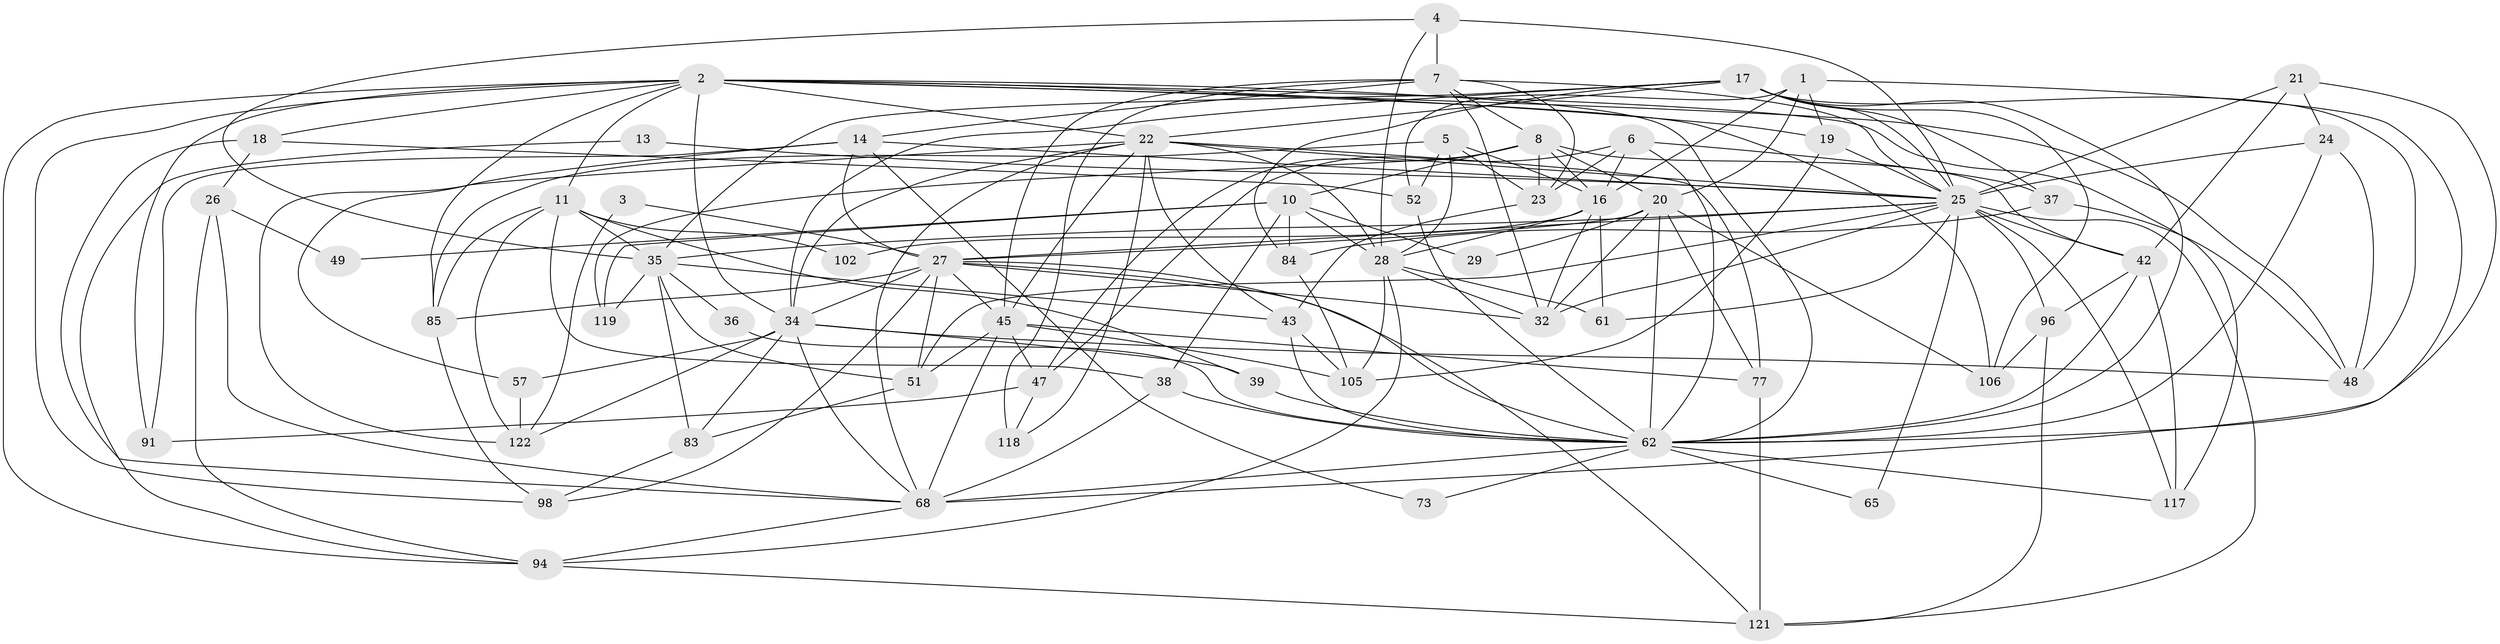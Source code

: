 // original degree distribution, {5: 0.19047619047619047, 3: 0.2698412698412698, 2: 0.1111111111111111, 8: 0.015873015873015872, 4: 0.3253968253968254, 6: 0.047619047619047616, 7: 0.031746031746031744, 10: 0.007936507936507936}
// Generated by graph-tools (version 1.1) at 2025/15/03/09/25 04:15:07]
// undirected, 63 vertices, 177 edges
graph export_dot {
graph [start="1"]
  node [color=gray90,style=filled];
  1 [super="+54"];
  2 [super="+40+64+92"];
  3;
  4 [super="+76"];
  5 [super="+9"];
  6 [super="+107"];
  7 [super="+12"];
  8 [super="+15"];
  10 [super="+109"];
  11 [super="+30"];
  13;
  14 [super="+99+89"];
  16 [super="+95"];
  17 [super="+75"];
  18 [super="+31"];
  19 [super="+72"];
  20 [super="+86"];
  21;
  22 [super="+44"];
  23 [super="+93"];
  24;
  25 [super="+111+33+113"];
  26 [super="+114"];
  27 [super="+41+63"];
  28 [super="+67+46"];
  29;
  32 [super="+71+70"];
  34 [super="+87+50"];
  35 [super="+59+90"];
  36;
  37;
  38 [super="+115"];
  39;
  42 [super="+58"];
  43 [super="+60"];
  45 [super="+101+82"];
  47;
  48 [super="+80"];
  49;
  51 [super="+55"];
  52;
  57;
  61;
  62 [super="+110+125+78"];
  65;
  68 [super="+74+112+81"];
  73;
  77;
  83;
  84;
  85;
  91;
  94 [super="+124"];
  96;
  98;
  102;
  105 [super="+123"];
  106;
  117;
  118;
  119;
  121;
  122;
  1 -- 19;
  1 -- 20 [weight=2];
  1 -- 68;
  1 -- 16;
  1 -- 52;
  2 -- 98;
  2 -- 85;
  2 -- 106;
  2 -- 91;
  2 -- 11;
  2 -- 34;
  2 -- 94;
  2 -- 48;
  2 -- 18;
  2 -- 117;
  2 -- 22;
  2 -- 62;
  2 -- 19;
  3 -- 122;
  3 -- 27;
  4 -- 25 [weight=2];
  4 -- 35;
  4 -- 7;
  4 -- 28;
  5 -- 16;
  5 -- 28;
  5 -- 85;
  5 -- 52;
  5 -- 23;
  6 -- 37;
  6 -- 16;
  6 -- 47;
  6 -- 23;
  6 -- 62;
  7 -- 23;
  7 -- 118;
  7 -- 14 [weight=2];
  7 -- 45;
  7 -- 8;
  7 -- 25;
  7 -- 32;
  8 -- 47;
  8 -- 23;
  8 -- 16;
  8 -- 119;
  8 -- 10;
  8 -- 42;
  8 -- 20;
  10 -- 84;
  10 -- 49;
  10 -- 119;
  10 -- 29;
  10 -- 28;
  10 -- 38;
  11 -- 35;
  11 -- 39;
  11 -- 38;
  11 -- 102;
  11 -- 85;
  11 -- 122;
  13 -- 25;
  13 -- 94;
  14 -- 57;
  14 -- 91;
  14 -- 25;
  14 -- 73;
  14 -- 27;
  16 -- 32 [weight=2];
  16 -- 102;
  16 -- 28;
  16 -- 61;
  17 -- 62;
  17 -- 48;
  17 -- 34;
  17 -- 35;
  17 -- 84;
  17 -- 37;
  17 -- 25 [weight=2];
  17 -- 106;
  17 -- 22;
  18 -- 68;
  18 -- 26;
  18 -- 52;
  19 -- 105;
  19 -- 25;
  20 -- 106;
  20 -- 29;
  20 -- 62;
  20 -- 27;
  20 -- 32;
  20 -- 77;
  21 -- 42;
  21 -- 24;
  21 -- 25;
  21 -- 62;
  22 -- 77;
  22 -- 43;
  22 -- 25;
  22 -- 34;
  22 -- 68;
  22 -- 45;
  22 -- 118;
  22 -- 122;
  22 -- 28 [weight=3];
  23 -- 43 [weight=2];
  24 -- 62;
  24 -- 25;
  24 -- 48;
  25 -- 117;
  25 -- 65;
  25 -- 42;
  25 -- 61;
  25 -- 35;
  25 -- 32;
  25 -- 51;
  25 -- 96;
  25 -- 121;
  25 -- 27;
  26 -- 49;
  26 -- 68;
  26 -- 94;
  27 -- 121;
  27 -- 51;
  27 -- 98;
  27 -- 85;
  27 -- 32;
  27 -- 34 [weight=2];
  27 -- 45;
  27 -- 62;
  28 -- 32;
  28 -- 61;
  28 -- 105;
  28 -- 94;
  34 -- 57;
  34 -- 68 [weight=2];
  34 -- 48;
  34 -- 83;
  34 -- 122;
  34 -- 39;
  35 -- 36;
  35 -- 83;
  35 -- 119;
  35 -- 43;
  35 -- 51;
  36 -- 62;
  37 -- 84;
  37 -- 48;
  38 -- 68 [weight=2];
  38 -- 62;
  39 -- 62;
  42 -- 96;
  42 -- 117;
  42 -- 62;
  43 -- 105;
  43 -- 62;
  45 -- 68 [weight=2];
  45 -- 105;
  45 -- 77;
  45 -- 47;
  45 -- 51;
  47 -- 91;
  47 -- 118;
  51 -- 83;
  52 -- 62;
  57 -- 122;
  62 -- 68;
  62 -- 117;
  62 -- 65;
  62 -- 73;
  68 -- 94;
  77 -- 121;
  83 -- 98;
  84 -- 105;
  85 -- 98;
  94 -- 121;
  96 -- 121;
  96 -- 106;
}
